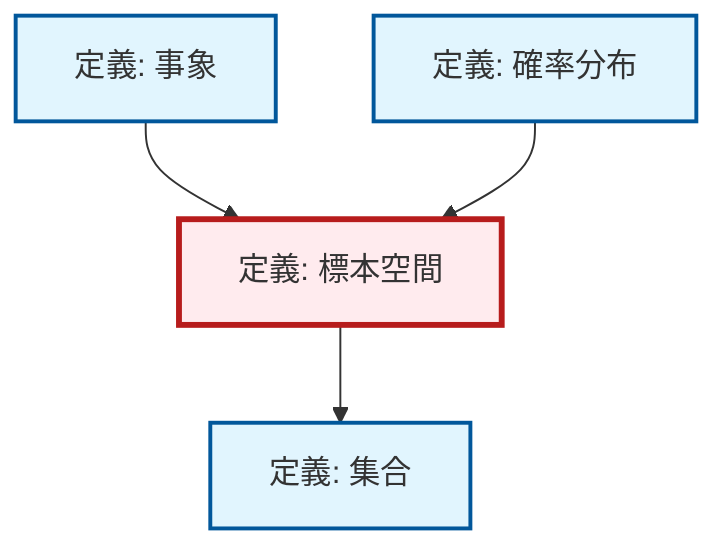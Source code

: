 graph TD
    classDef definition fill:#e1f5fe,stroke:#01579b,stroke-width:2px
    classDef theorem fill:#f3e5f5,stroke:#4a148c,stroke-width:2px
    classDef axiom fill:#fff3e0,stroke:#e65100,stroke-width:2px
    classDef example fill:#e8f5e9,stroke:#1b5e20,stroke-width:2px
    classDef current fill:#ffebee,stroke:#b71c1c,stroke-width:3px
    def-sample-space["定義: 標本空間"]:::definition
    def-event["定義: 事象"]:::definition
    def-set["定義: 集合"]:::definition
    def-probability-distribution["定義: 確率分布"]:::definition
    def-event --> def-sample-space
    def-probability-distribution --> def-sample-space
    def-sample-space --> def-set
    class def-sample-space current